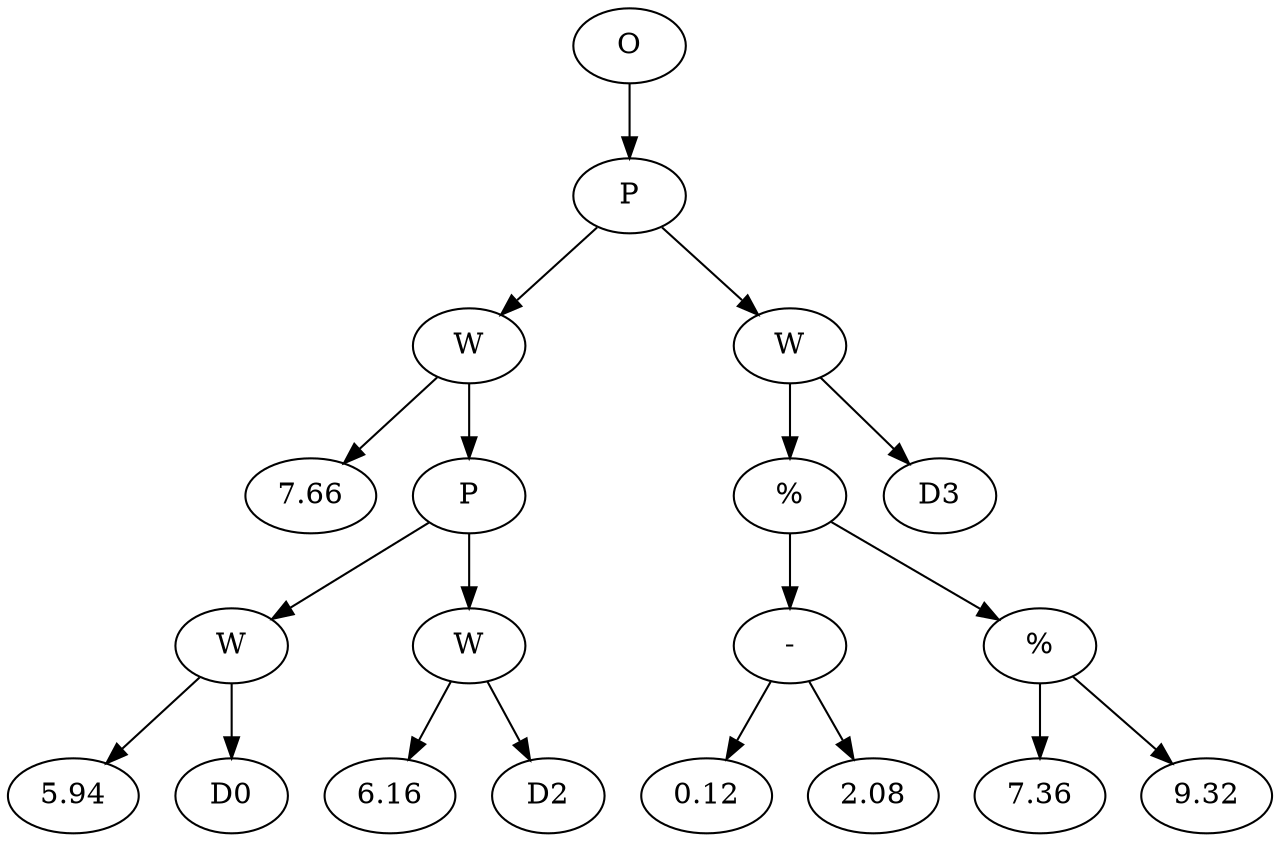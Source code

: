 // Tree
digraph {
	11545346 [label=O]
	11545347 [label=P]
	11545346 -> 11545347
	11545348 [label=W]
	11545347 -> 11545348
	11545349 [label=7.66]
	11545348 -> 11545349
	11545350 [label=P]
	11545348 -> 11545350
	11545351 [label=W]
	11545350 -> 11545351
	11545352 [label=5.94]
	11545351 -> 11545352
	11545353 [label=D0]
	11545351 -> 11545353
	11545354 [label=W]
	11545350 -> 11545354
	11545355 [label=6.16]
	11545354 -> 11545355
	11545356 [label=D2]
	11545354 -> 11545356
	11545357 [label=W]
	11545347 -> 11545357
	11545358 [label="%"]
	11545357 -> 11545358
	11545359 [label="-"]
	11545358 -> 11545359
	11545360 [label=0.12]
	11545359 -> 11545360
	11545361 [label=2.08]
	11545359 -> 11545361
	11545362 [label="%"]
	11545358 -> 11545362
	11545363 [label=7.36]
	11545362 -> 11545363
	11545364 [label=9.32]
	11545362 -> 11545364
	11545365 [label=D3]
	11545357 -> 11545365
}
